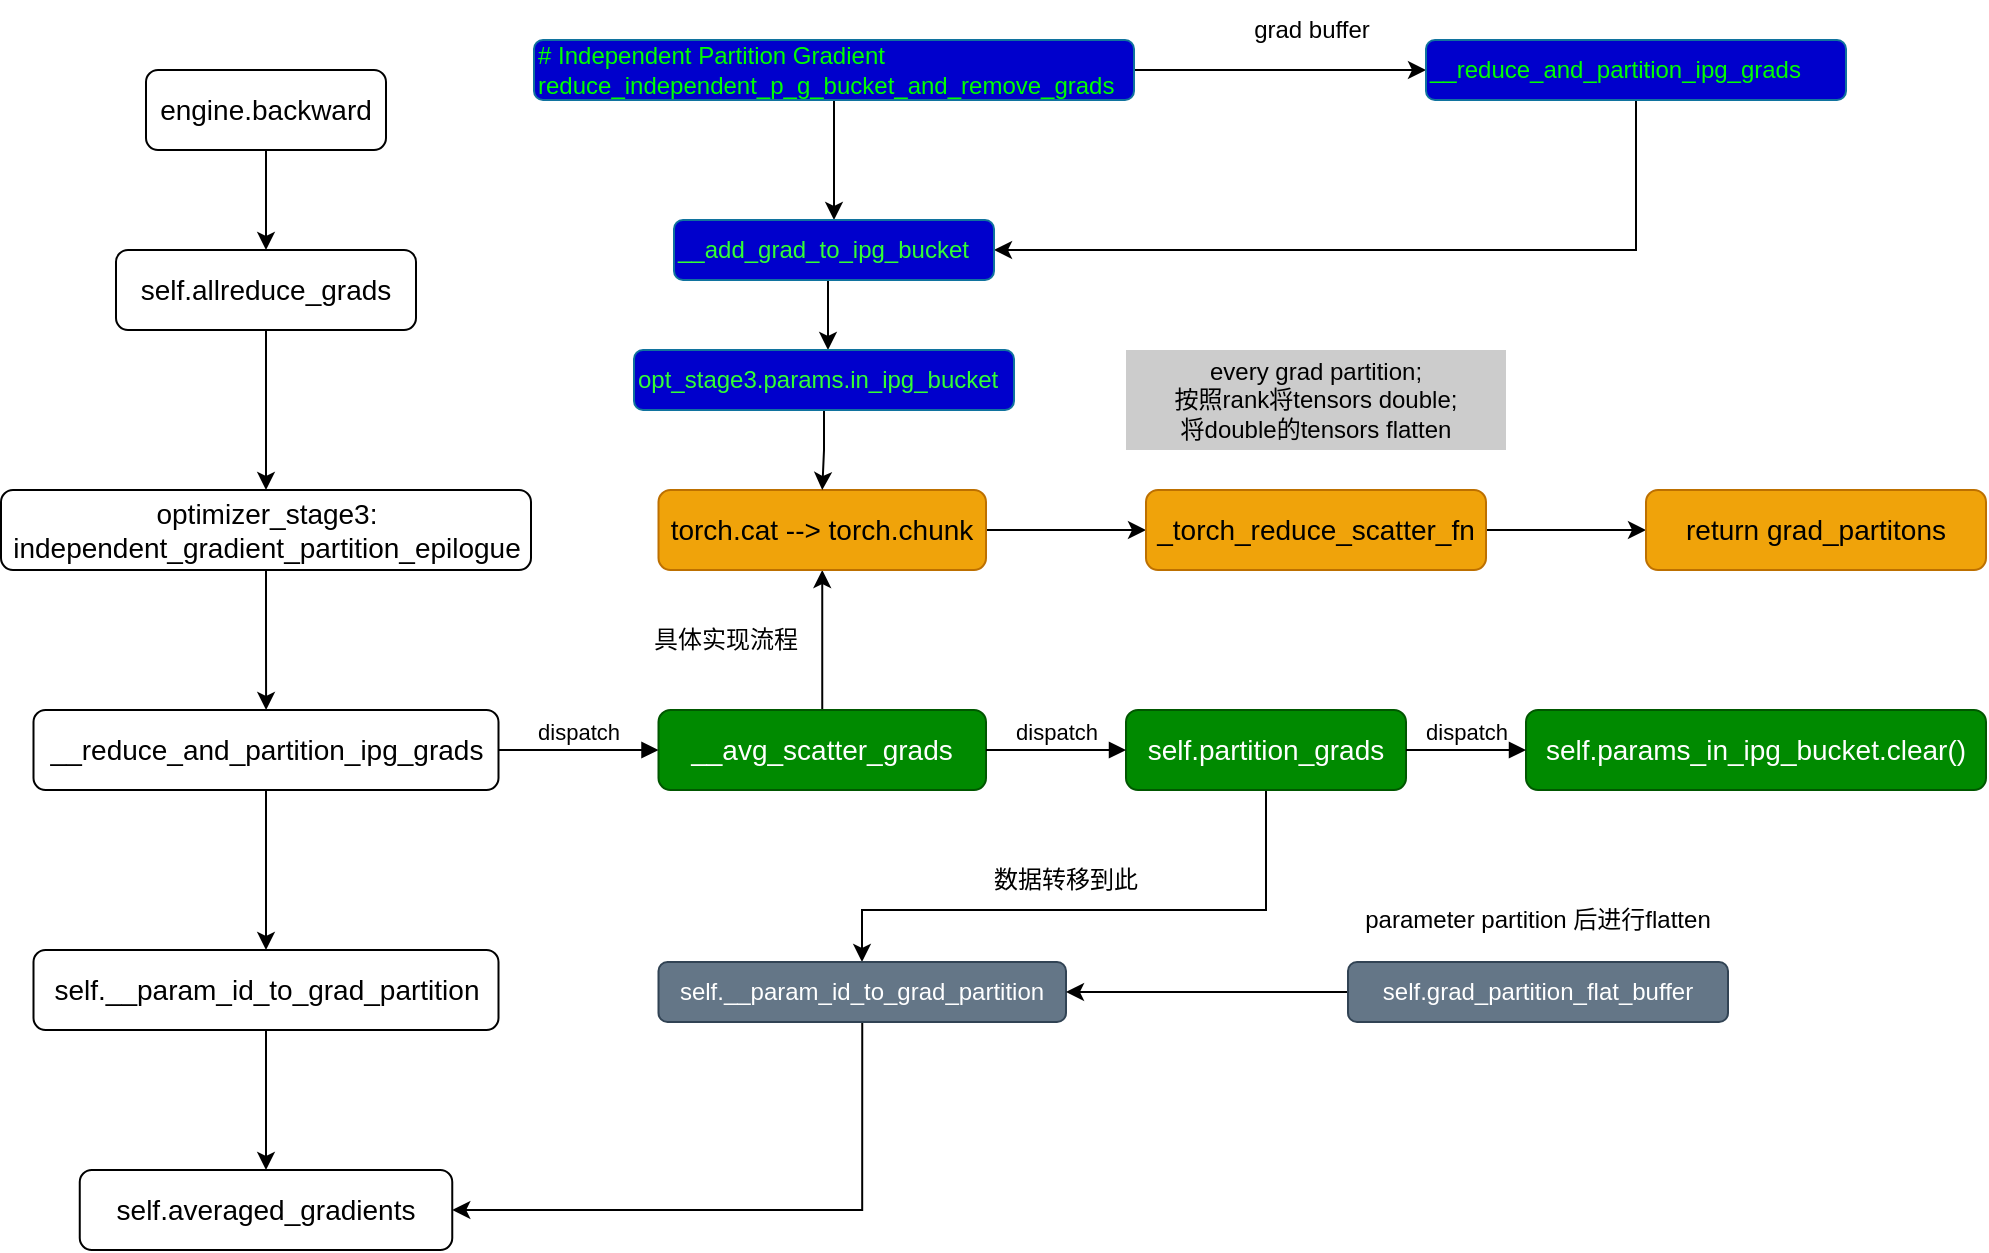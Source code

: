 <mxfile version="24.7.17">
  <diagram id="C5RBs43oDa-KdzZeNtuy" name="Page-1">
    <mxGraphModel dx="1434" dy="836" grid="1" gridSize="10" guides="1" tooltips="1" connect="1" arrows="1" fold="1" page="1" pageScale="1" pageWidth="1169" pageHeight="827" math="0" shadow="0">
      <root>
        <mxCell id="WIyWlLk6GJQsqaUBKTNV-0" />
        <mxCell id="WIyWlLk6GJQsqaUBKTNV-1" parent="WIyWlLk6GJQsqaUBKTNV-0" />
        <mxCell id="ITA85NmaZ6sUDoF3UPQW-0" style="edgeStyle=orthogonalEdgeStyle;rounded=0;orthogonalLoop=1;jettySize=auto;html=1;entryX=0.5;entryY=0;entryDx=0;entryDy=0;" edge="1" parent="WIyWlLk6GJQsqaUBKTNV-1" source="WIyWlLk6GJQsqaUBKTNV-3" target="WIyWlLk6GJQsqaUBKTNV-11">
          <mxGeometry relative="1" as="geometry" />
        </mxCell>
        <mxCell id="WIyWlLk6GJQsqaUBKTNV-3" value="&lt;font style=&quot;font-size: 14px;&quot;&gt;engine.backward&lt;/font&gt;" style="rounded=1;whiteSpace=wrap;html=1;fontSize=12;glass=0;strokeWidth=1;shadow=0;" parent="WIyWlLk6GJQsqaUBKTNV-1" vertex="1">
          <mxGeometry x="160" y="80" width="120" height="40" as="geometry" />
        </mxCell>
        <mxCell id="ITA85NmaZ6sUDoF3UPQW-2" value="" style="edgeStyle=orthogonalEdgeStyle;rounded=0;orthogonalLoop=1;jettySize=auto;html=1;" edge="1" parent="WIyWlLk6GJQsqaUBKTNV-1" source="WIyWlLk6GJQsqaUBKTNV-11" target="ITA85NmaZ6sUDoF3UPQW-1">
          <mxGeometry relative="1" as="geometry" />
        </mxCell>
        <mxCell id="WIyWlLk6GJQsqaUBKTNV-11" value="&lt;font style=&quot;font-size: 14px;&quot;&gt;self.allreduce_grads&lt;/font&gt;" style="rounded=1;whiteSpace=wrap;html=1;fontSize=12;glass=0;strokeWidth=1;shadow=0;" parent="WIyWlLk6GJQsqaUBKTNV-1" vertex="1">
          <mxGeometry x="145" y="170" width="150" height="40" as="geometry" />
        </mxCell>
        <mxCell id="ITA85NmaZ6sUDoF3UPQW-4" value="" style="edgeStyle=orthogonalEdgeStyle;rounded=0;orthogonalLoop=1;jettySize=auto;html=1;" edge="1" parent="WIyWlLk6GJQsqaUBKTNV-1" source="ITA85NmaZ6sUDoF3UPQW-1" target="ITA85NmaZ6sUDoF3UPQW-3">
          <mxGeometry relative="1" as="geometry" />
        </mxCell>
        <mxCell id="ITA85NmaZ6sUDoF3UPQW-1" value="&lt;font style=&quot;font-size: 14px;&quot;&gt;optimizer_stage3:&lt;/font&gt;&lt;div&gt;&lt;font style=&quot;font-size: 14px;&quot;&gt;independent_gradient_partition_epilogue&lt;/font&gt;&lt;/div&gt;" style="rounded=1;whiteSpace=wrap;html=1;fontSize=12;glass=0;strokeWidth=1;shadow=0;" vertex="1" parent="WIyWlLk6GJQsqaUBKTNV-1">
          <mxGeometry x="87.5" y="290" width="265" height="40" as="geometry" />
        </mxCell>
        <mxCell id="ITA85NmaZ6sUDoF3UPQW-6" value="" style="edgeStyle=orthogonalEdgeStyle;rounded=0;orthogonalLoop=1;jettySize=auto;html=1;" edge="1" parent="WIyWlLk6GJQsqaUBKTNV-1" source="ITA85NmaZ6sUDoF3UPQW-3" target="ITA85NmaZ6sUDoF3UPQW-5">
          <mxGeometry relative="1" as="geometry" />
        </mxCell>
        <mxCell id="ITA85NmaZ6sUDoF3UPQW-3" value="&lt;span style=&quot;font-size: 14px;&quot;&gt;__reduce_and_partition_ipg_grads&lt;/span&gt;" style="rounded=1;whiteSpace=wrap;html=1;fontSize=12;glass=0;strokeWidth=1;shadow=0;" vertex="1" parent="WIyWlLk6GJQsqaUBKTNV-1">
          <mxGeometry x="103.75" y="400" width="232.5" height="40" as="geometry" />
        </mxCell>
        <mxCell id="ITA85NmaZ6sUDoF3UPQW-8" value="" style="edgeStyle=orthogonalEdgeStyle;rounded=0;orthogonalLoop=1;jettySize=auto;html=1;" edge="1" parent="WIyWlLk6GJQsqaUBKTNV-1" source="ITA85NmaZ6sUDoF3UPQW-5" target="ITA85NmaZ6sUDoF3UPQW-7">
          <mxGeometry relative="1" as="geometry" />
        </mxCell>
        <mxCell id="ITA85NmaZ6sUDoF3UPQW-5" value="&lt;span style=&quot;font-size: 14px;&quot;&gt;self.__param_id_to_grad_partition&lt;/span&gt;" style="rounded=1;whiteSpace=wrap;html=1;fontSize=12;glass=0;strokeWidth=1;shadow=0;" vertex="1" parent="WIyWlLk6GJQsqaUBKTNV-1">
          <mxGeometry x="103.75" y="520" width="232.5" height="40" as="geometry" />
        </mxCell>
        <mxCell id="ITA85NmaZ6sUDoF3UPQW-7" value="&lt;span style=&quot;font-size: 14px;&quot;&gt;self.averaged_gradients&lt;/span&gt;" style="rounded=1;whiteSpace=wrap;html=1;fontSize=12;glass=0;strokeWidth=1;shadow=0;" vertex="1" parent="WIyWlLk6GJQsqaUBKTNV-1">
          <mxGeometry x="126.88" y="630" width="186.25" height="40" as="geometry" />
        </mxCell>
        <mxCell id="ITA85NmaZ6sUDoF3UPQW-26" value="" style="edgeStyle=orthogonalEdgeStyle;rounded=0;orthogonalLoop=1;jettySize=auto;html=1;" edge="1" parent="WIyWlLk6GJQsqaUBKTNV-1" source="ITA85NmaZ6sUDoF3UPQW-9" target="ITA85NmaZ6sUDoF3UPQW-25">
          <mxGeometry relative="1" as="geometry" />
        </mxCell>
        <mxCell id="ITA85NmaZ6sUDoF3UPQW-9" value="&lt;span style=&quot;font-size: 14px;&quot;&gt;__avg_scatter_grads&lt;/span&gt;" style="rounded=1;whiteSpace=wrap;html=1;fontSize=12;glass=0;strokeWidth=1;shadow=0;fillColor=#008a00;strokeColor=#005700;fontColor=#ffffff;" vertex="1" parent="WIyWlLk6GJQsqaUBKTNV-1">
          <mxGeometry x="416.25" y="400" width="163.75" height="40" as="geometry" />
        </mxCell>
        <mxCell id="ITA85NmaZ6sUDoF3UPQW-19" style="edgeStyle=orthogonalEdgeStyle;rounded=0;orthogonalLoop=1;jettySize=auto;html=1;exitX=0.5;exitY=1;exitDx=0;exitDy=0;" edge="1" parent="WIyWlLk6GJQsqaUBKTNV-1" source="ITA85NmaZ6sUDoF3UPQW-11" target="ITA85NmaZ6sUDoF3UPQW-18">
          <mxGeometry relative="1" as="geometry">
            <Array as="points">
              <mxPoint x="720" y="500" />
              <mxPoint x="518" y="500" />
            </Array>
          </mxGeometry>
        </mxCell>
        <mxCell id="ITA85NmaZ6sUDoF3UPQW-11" value="&lt;span style=&quot;font-size: 14px;&quot;&gt;self.partition_grads&lt;/span&gt;" style="rounded=1;whiteSpace=wrap;html=1;fontSize=12;glass=0;strokeWidth=1;shadow=0;fillColor=#008a00;strokeColor=#005700;fontColor=#ffffff;" vertex="1" parent="WIyWlLk6GJQsqaUBKTNV-1">
          <mxGeometry x="650" y="400" width="140" height="40" as="geometry" />
        </mxCell>
        <mxCell id="ITA85NmaZ6sUDoF3UPQW-13" value="&lt;span style=&quot;font-size: 14px;&quot;&gt;self.params_in_ipg_bucket.clear()&lt;/span&gt;" style="rounded=1;whiteSpace=wrap;html=1;fontSize=12;glass=0;strokeWidth=1;shadow=0;fillColor=#008a00;strokeColor=#005700;fontColor=#ffffff;" vertex="1" parent="WIyWlLk6GJQsqaUBKTNV-1">
          <mxGeometry x="850" y="400" width="230" height="40" as="geometry" />
        </mxCell>
        <mxCell id="ITA85NmaZ6sUDoF3UPQW-15" value="dispatch" style="html=1;verticalAlign=bottom;endArrow=block;curved=0;rounded=0;exitX=1;exitY=0.5;exitDx=0;exitDy=0;entryX=0;entryY=0.5;entryDx=0;entryDy=0;" edge="1" parent="WIyWlLk6GJQsqaUBKTNV-1" source="ITA85NmaZ6sUDoF3UPQW-3" target="ITA85NmaZ6sUDoF3UPQW-9">
          <mxGeometry width="80" relative="1" as="geometry">
            <mxPoint x="380" y="490" as="sourcePoint" />
            <mxPoint x="460" y="490" as="targetPoint" />
            <mxPoint as="offset" />
          </mxGeometry>
        </mxCell>
        <mxCell id="ITA85NmaZ6sUDoF3UPQW-16" value="dispatch" style="html=1;verticalAlign=bottom;endArrow=block;curved=0;rounded=0;exitX=1;exitY=0.5;exitDx=0;exitDy=0;entryX=0;entryY=0.5;entryDx=0;entryDy=0;" edge="1" parent="WIyWlLk6GJQsqaUBKTNV-1" source="ITA85NmaZ6sUDoF3UPQW-9" target="ITA85NmaZ6sUDoF3UPQW-11">
          <mxGeometry width="80" relative="1" as="geometry">
            <mxPoint x="346" y="430" as="sourcePoint" />
            <mxPoint x="426" y="430" as="targetPoint" />
            <mxPoint as="offset" />
          </mxGeometry>
        </mxCell>
        <mxCell id="ITA85NmaZ6sUDoF3UPQW-17" value="dispatch" style="html=1;verticalAlign=bottom;endArrow=block;curved=0;rounded=0;exitX=1;exitY=0.5;exitDx=0;exitDy=0;entryX=0;entryY=0.5;entryDx=0;entryDy=0;" edge="1" parent="WIyWlLk6GJQsqaUBKTNV-1" source="ITA85NmaZ6sUDoF3UPQW-11" target="ITA85NmaZ6sUDoF3UPQW-13">
          <mxGeometry width="80" relative="1" as="geometry">
            <mxPoint x="590" y="430" as="sourcePoint" />
            <mxPoint x="660" y="430" as="targetPoint" />
            <mxPoint as="offset" />
          </mxGeometry>
        </mxCell>
        <mxCell id="ITA85NmaZ6sUDoF3UPQW-20" style="edgeStyle=orthogonalEdgeStyle;rounded=0;orthogonalLoop=1;jettySize=auto;html=1;entryX=1;entryY=0.5;entryDx=0;entryDy=0;exitX=0.5;exitY=1;exitDx=0;exitDy=0;" edge="1" parent="WIyWlLk6GJQsqaUBKTNV-1" source="ITA85NmaZ6sUDoF3UPQW-18" target="ITA85NmaZ6sUDoF3UPQW-7">
          <mxGeometry relative="1" as="geometry" />
        </mxCell>
        <mxCell id="ITA85NmaZ6sUDoF3UPQW-18" value="self.__param_id_to_grad_partition" style="rounded=1;whiteSpace=wrap;html=1;fillColor=#647687;fontColor=#ffffff;strokeColor=#314354;" vertex="1" parent="WIyWlLk6GJQsqaUBKTNV-1">
          <mxGeometry x="416.25" y="526" width="203.75" height="30" as="geometry" />
        </mxCell>
        <mxCell id="ITA85NmaZ6sUDoF3UPQW-21" value="数据转移到此" style="text;html=1;align=center;verticalAlign=middle;whiteSpace=wrap;rounded=0;" vertex="1" parent="WIyWlLk6GJQsqaUBKTNV-1">
          <mxGeometry x="580" y="470" width="80" height="30" as="geometry" />
        </mxCell>
        <mxCell id="ITA85NmaZ6sUDoF3UPQW-23" style="edgeStyle=orthogonalEdgeStyle;rounded=0;orthogonalLoop=1;jettySize=auto;html=1;entryX=1;entryY=0.5;entryDx=0;entryDy=0;" edge="1" parent="WIyWlLk6GJQsqaUBKTNV-1" source="ITA85NmaZ6sUDoF3UPQW-22" target="ITA85NmaZ6sUDoF3UPQW-18">
          <mxGeometry relative="1" as="geometry" />
        </mxCell>
        <mxCell id="ITA85NmaZ6sUDoF3UPQW-22" value="self.grad_partition_flat_buffer" style="rounded=1;whiteSpace=wrap;html=1;fillColor=#647687;fontColor=#ffffff;strokeColor=#314354;" vertex="1" parent="WIyWlLk6GJQsqaUBKTNV-1">
          <mxGeometry x="761" y="526" width="190" height="30" as="geometry" />
        </mxCell>
        <mxCell id="ITA85NmaZ6sUDoF3UPQW-24" value="parameter partition 后进行flatten" style="text;html=1;align=center;verticalAlign=middle;whiteSpace=wrap;rounded=0;" vertex="1" parent="WIyWlLk6GJQsqaUBKTNV-1">
          <mxGeometry x="766" y="490" width="180" height="30" as="geometry" />
        </mxCell>
        <mxCell id="ITA85NmaZ6sUDoF3UPQW-29" value="" style="edgeStyle=orthogonalEdgeStyle;rounded=0;orthogonalLoop=1;jettySize=auto;html=1;" edge="1" parent="WIyWlLk6GJQsqaUBKTNV-1" source="ITA85NmaZ6sUDoF3UPQW-25" target="ITA85NmaZ6sUDoF3UPQW-28">
          <mxGeometry relative="1" as="geometry" />
        </mxCell>
        <mxCell id="ITA85NmaZ6sUDoF3UPQW-25" value="&lt;span style=&quot;font-size: 14px;&quot;&gt;torch.cat --&amp;gt; torch.chunk&lt;/span&gt;" style="rounded=1;whiteSpace=wrap;html=1;fontSize=12;glass=0;strokeWidth=1;shadow=0;fillColor=#f0a30a;strokeColor=#BD7000;fontColor=#000000;" vertex="1" parent="WIyWlLk6GJQsqaUBKTNV-1">
          <mxGeometry x="416.25" y="290" width="163.75" height="40" as="geometry" />
        </mxCell>
        <mxCell id="ITA85NmaZ6sUDoF3UPQW-27" value="具体实现流程" style="text;html=1;align=center;verticalAlign=middle;whiteSpace=wrap;rounded=0;" vertex="1" parent="WIyWlLk6GJQsqaUBKTNV-1">
          <mxGeometry x="410" y="350" width="80" height="30" as="geometry" />
        </mxCell>
        <mxCell id="ITA85NmaZ6sUDoF3UPQW-31" value="" style="edgeStyle=orthogonalEdgeStyle;rounded=0;orthogonalLoop=1;jettySize=auto;html=1;" edge="1" parent="WIyWlLk6GJQsqaUBKTNV-1" source="ITA85NmaZ6sUDoF3UPQW-28" target="ITA85NmaZ6sUDoF3UPQW-30">
          <mxGeometry relative="1" as="geometry" />
        </mxCell>
        <mxCell id="ITA85NmaZ6sUDoF3UPQW-28" value="&lt;span style=&quot;font-size: 14px;&quot;&gt;_torch_reduce_scatter_fn&lt;/span&gt;" style="rounded=1;whiteSpace=wrap;html=1;fontSize=12;glass=0;strokeWidth=1;shadow=0;fillColor=#f0a30a;strokeColor=#BD7000;fontColor=#000000;" vertex="1" parent="WIyWlLk6GJQsqaUBKTNV-1">
          <mxGeometry x="660" y="290" width="170" height="40" as="geometry" />
        </mxCell>
        <mxCell id="ITA85NmaZ6sUDoF3UPQW-30" value="&lt;span style=&quot;font-size: 14px;&quot;&gt;return grad_partitons&lt;/span&gt;" style="rounded=1;whiteSpace=wrap;html=1;fontSize=12;glass=0;strokeWidth=1;shadow=0;fillColor=#f0a30a;strokeColor=#BD7000;fontColor=#000000;" vertex="1" parent="WIyWlLk6GJQsqaUBKTNV-1">
          <mxGeometry x="910" y="290" width="170" height="40" as="geometry" />
        </mxCell>
        <mxCell id="ITA85NmaZ6sUDoF3UPQW-32" value="every grad partition;&lt;div&gt;按照rank将tensors double;&lt;/div&gt;&lt;div&gt;将double的tensors flatten&lt;/div&gt;" style="text;html=1;align=center;verticalAlign=middle;whiteSpace=wrap;rounded=0;fillColor=#CCCCCC;" vertex="1" parent="WIyWlLk6GJQsqaUBKTNV-1">
          <mxGeometry x="650" y="220" width="190" height="50" as="geometry" />
        </mxCell>
        <mxCell id="ITA85NmaZ6sUDoF3UPQW-35" value="" style="edgeStyle=orthogonalEdgeStyle;rounded=0;orthogonalLoop=1;jettySize=auto;html=1;" edge="1" parent="WIyWlLk6GJQsqaUBKTNV-1" source="ITA85NmaZ6sUDoF3UPQW-33" target="ITA85NmaZ6sUDoF3UPQW-34">
          <mxGeometry relative="1" as="geometry" />
        </mxCell>
        <mxCell id="ITA85NmaZ6sUDoF3UPQW-40" style="edgeStyle=orthogonalEdgeStyle;rounded=0;orthogonalLoop=1;jettySize=auto;html=1;entryX=0.5;entryY=0;entryDx=0;entryDy=0;" edge="1" parent="WIyWlLk6GJQsqaUBKTNV-1" source="ITA85NmaZ6sUDoF3UPQW-33" target="ITA85NmaZ6sUDoF3UPQW-37">
          <mxGeometry relative="1" as="geometry" />
        </mxCell>
        <mxCell id="ITA85NmaZ6sUDoF3UPQW-33" value="&lt;font color=&quot;#00ff00&quot;&gt;# Independent Partition Gradient&lt;/font&gt;&lt;div&gt;&lt;font color=&quot;#00ff00&quot;&gt;reduce_independent_p_g_bucket_and_remove_grads&lt;/font&gt;&lt;/div&gt;" style="rounded=1;whiteSpace=wrap;html=1;align=left;fillColor=#0000CC;strokeColor=#10739e;" vertex="1" parent="WIyWlLk6GJQsqaUBKTNV-1">
          <mxGeometry x="354" y="65" width="300" height="30" as="geometry" />
        </mxCell>
        <mxCell id="ITA85NmaZ6sUDoF3UPQW-39" style="edgeStyle=orthogonalEdgeStyle;rounded=0;orthogonalLoop=1;jettySize=auto;html=1;entryX=1;entryY=0.5;entryDx=0;entryDy=0;exitX=0.5;exitY=1;exitDx=0;exitDy=0;" edge="1" parent="WIyWlLk6GJQsqaUBKTNV-1" source="ITA85NmaZ6sUDoF3UPQW-34" target="ITA85NmaZ6sUDoF3UPQW-37">
          <mxGeometry relative="1" as="geometry" />
        </mxCell>
        <mxCell id="ITA85NmaZ6sUDoF3UPQW-34" value="&lt;font color=&quot;#00ff00&quot;&gt;__reduce_and_partition_ipg_grads&lt;/font&gt;" style="rounded=1;whiteSpace=wrap;html=1;align=left;fillColor=#0000CC;strokeColor=#10739e;" vertex="1" parent="WIyWlLk6GJQsqaUBKTNV-1">
          <mxGeometry x="800" y="65" width="210" height="30" as="geometry" />
        </mxCell>
        <mxCell id="ITA85NmaZ6sUDoF3UPQW-36" value="grad buffer" style="text;html=1;align=center;verticalAlign=middle;whiteSpace=wrap;rounded=0;" vertex="1" parent="WIyWlLk6GJQsqaUBKTNV-1">
          <mxGeometry x="706" y="45" width="74" height="30" as="geometry" />
        </mxCell>
        <mxCell id="ITA85NmaZ6sUDoF3UPQW-44" style="edgeStyle=orthogonalEdgeStyle;rounded=0;orthogonalLoop=1;jettySize=auto;html=1;" edge="1" parent="WIyWlLk6GJQsqaUBKTNV-1">
          <mxGeometry relative="1" as="geometry">
            <mxPoint x="506" y="185" as="sourcePoint" />
            <mxPoint x="501" y="220" as="targetPoint" />
          </mxGeometry>
        </mxCell>
        <mxCell id="ITA85NmaZ6sUDoF3UPQW-37" value="&lt;font color=&quot;#33ff33&quot;&gt;__add_grad_to_ipg_bucket&lt;/font&gt;" style="rounded=1;whiteSpace=wrap;html=1;align=left;fillColor=#0000CC;strokeColor=#10739e;" vertex="1" parent="WIyWlLk6GJQsqaUBKTNV-1">
          <mxGeometry x="424" y="155" width="160" height="30" as="geometry" />
        </mxCell>
        <mxCell id="ITA85NmaZ6sUDoF3UPQW-45" style="edgeStyle=orthogonalEdgeStyle;rounded=0;orthogonalLoop=1;jettySize=auto;html=1;entryX=0.5;entryY=0;entryDx=0;entryDy=0;" edge="1" parent="WIyWlLk6GJQsqaUBKTNV-1" source="ITA85NmaZ6sUDoF3UPQW-42" target="ITA85NmaZ6sUDoF3UPQW-25">
          <mxGeometry relative="1" as="geometry" />
        </mxCell>
        <mxCell id="ITA85NmaZ6sUDoF3UPQW-42" value="&lt;font color=&quot;#33ff33&quot;&gt;opt_stage3.params.in_ipg_bucket&lt;/font&gt;" style="rounded=1;whiteSpace=wrap;html=1;align=left;fillColor=#0000CC;strokeColor=#10739e;" vertex="1" parent="WIyWlLk6GJQsqaUBKTNV-1">
          <mxGeometry x="404" y="220" width="190" height="30" as="geometry" />
        </mxCell>
      </root>
    </mxGraphModel>
  </diagram>
</mxfile>
